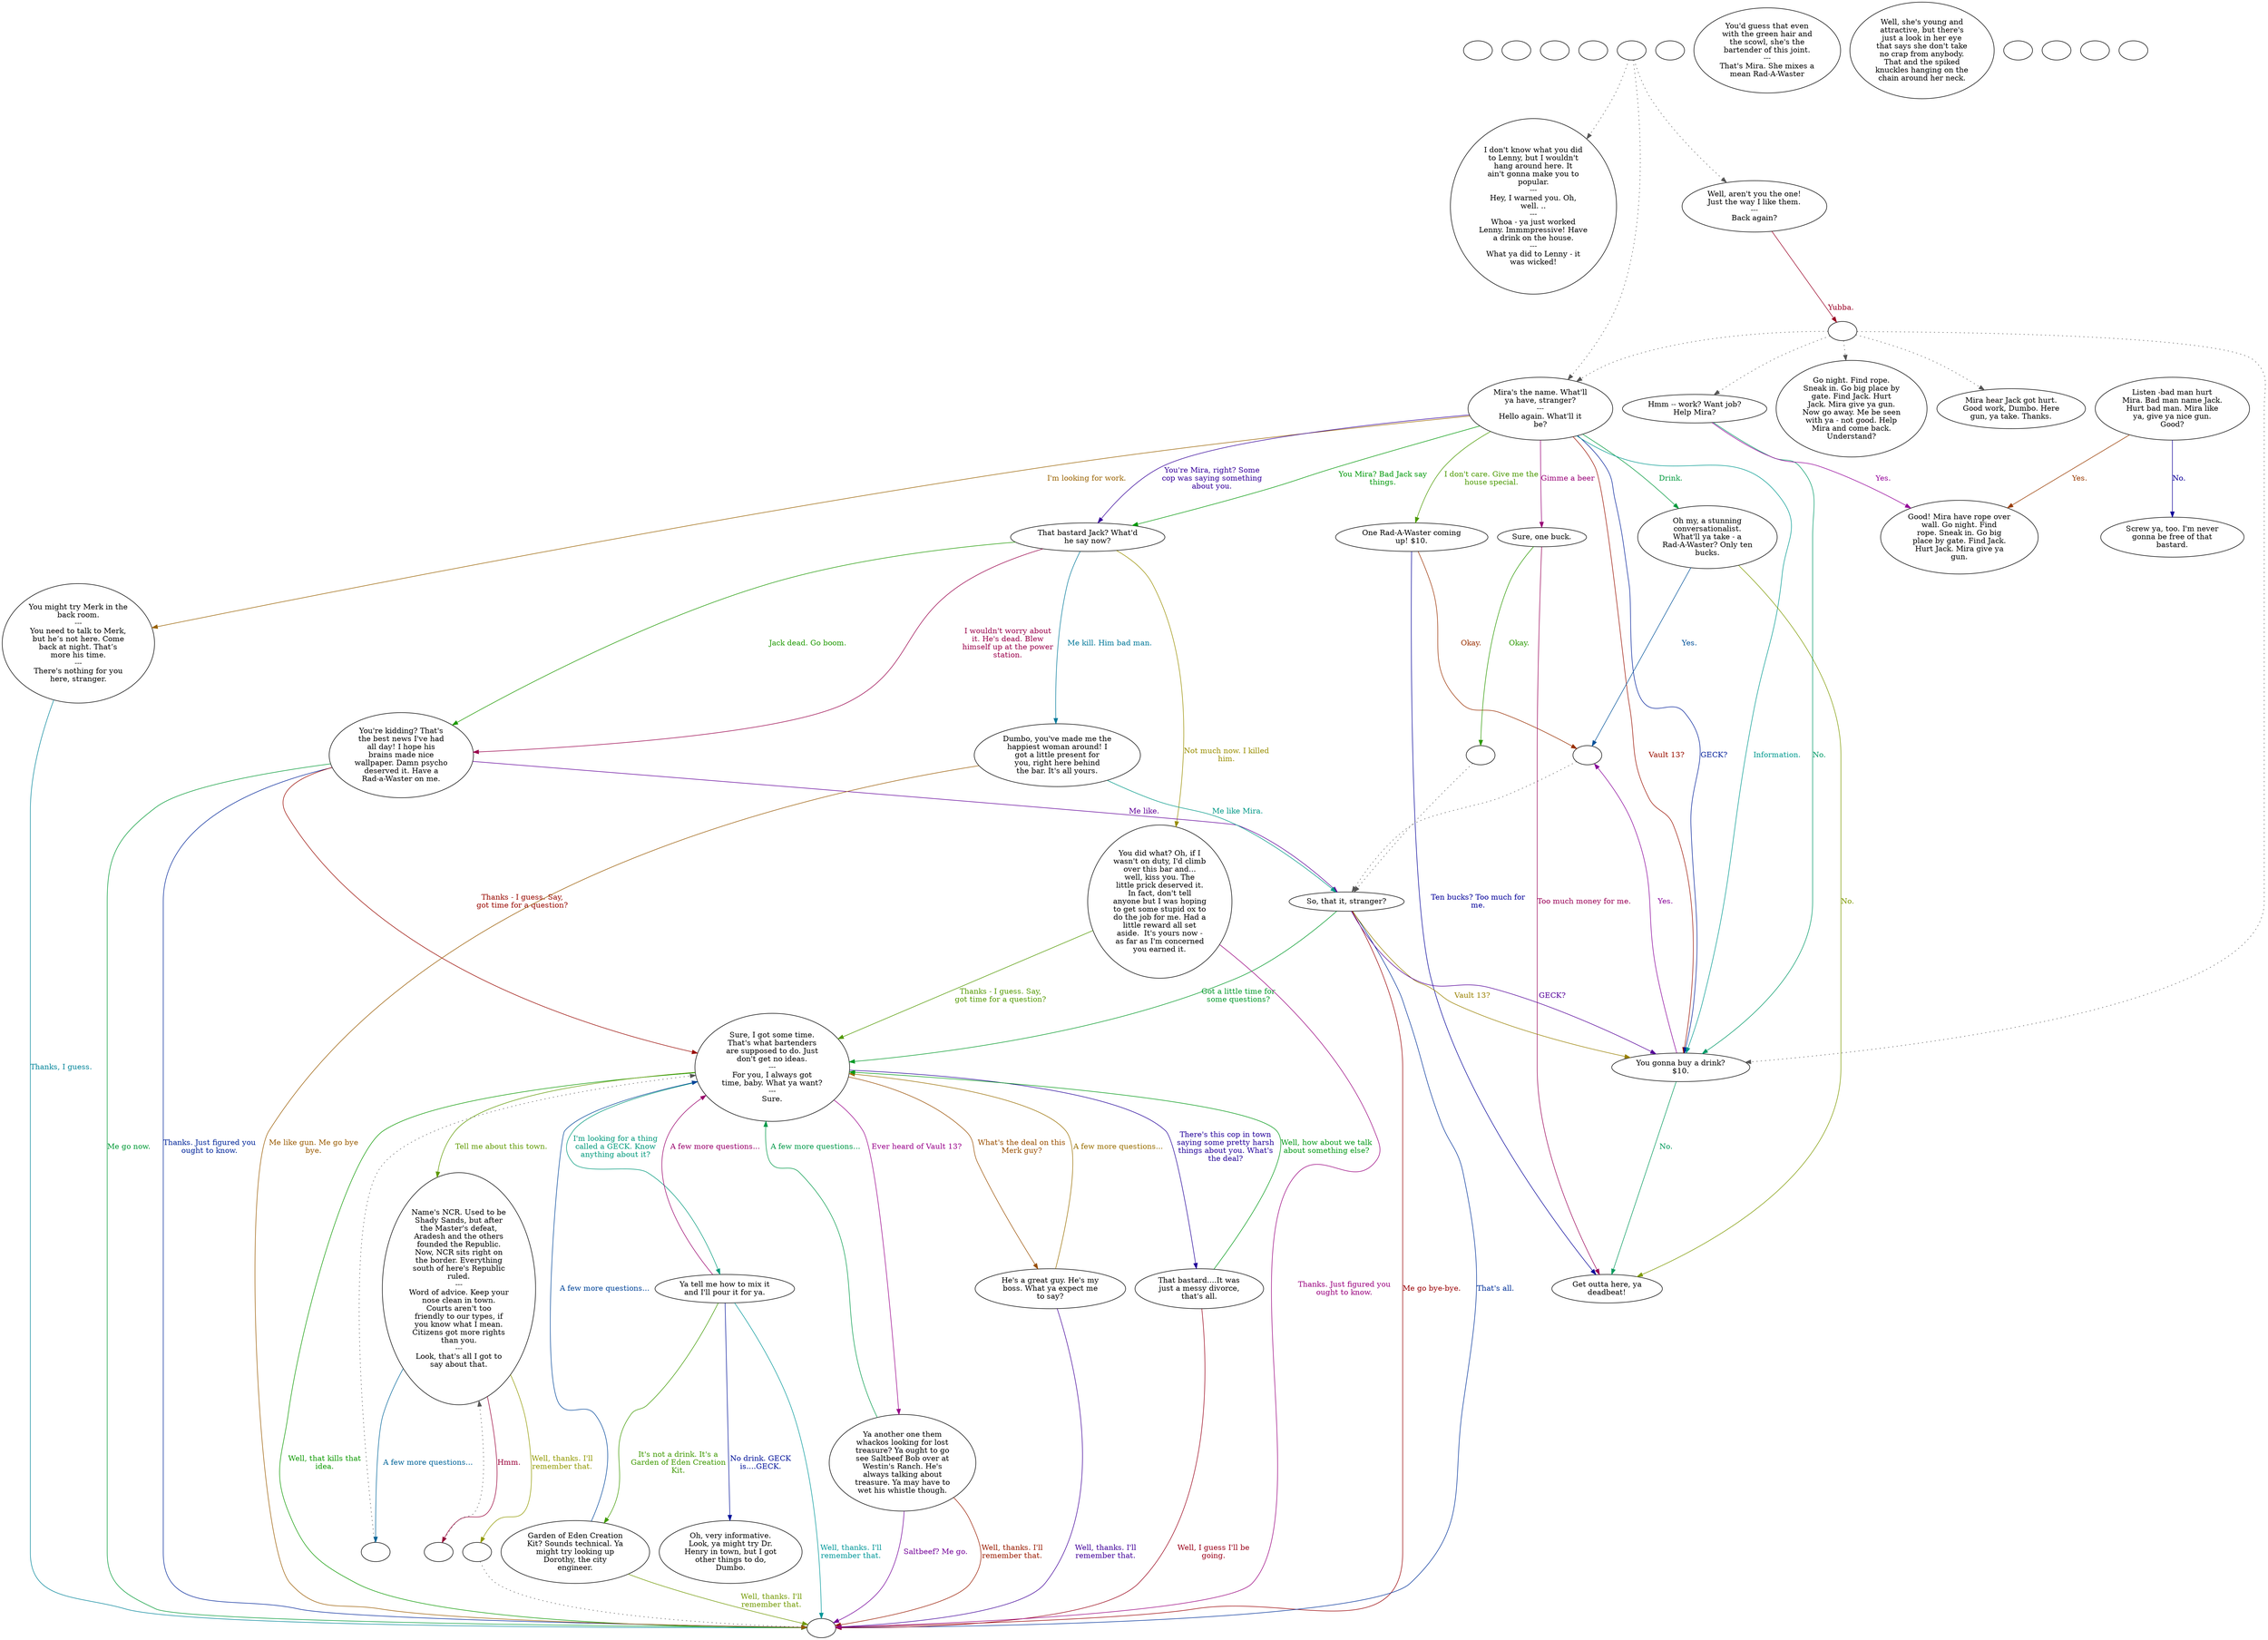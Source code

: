 digraph scmira {
  "checkPartyMembersNearDoor" [style=filled       fillcolor="#FFFFFF"       color="#000000"]
  "checkPartyMembersNearDoor" [label=""]
  "start" [style=filled       fillcolor="#FFFFFF"       color="#000000"]
  "start" [label=""]
  "critter_p_proc" [style=filled       fillcolor="#FFFFFF"       color="#000000"]
  "critter_p_proc" [label=""]
  "pickup_p_proc" [style=filled       fillcolor="#FFFFFF"       color="#000000"]
  "pickup_p_proc" [label=""]
  "talk_p_proc" [style=filled       fillcolor="#FFFFFF"       color="#000000"]
  "talk_p_proc" -> "Node003" [style=dotted color="#555555"]
  "talk_p_proc" -> "Node002" [style=dotted color="#555555"]
  "talk_p_proc" -> "Node001" [style=dotted color="#555555"]
  "talk_p_proc" [label=""]
  "destroy_p_proc" [style=filled       fillcolor="#FFFFFF"       color="#000000"]
  "destroy_p_proc" [label=""]
  "look_at_p_proc" [style=filled       fillcolor="#FFFFFF"       color="#000000"]
  "look_at_p_proc" [label="You'd guess that even\nwith the green hair and\nthe scowl, she's the\nbartender of this joint.\n---\nThat's Mira. She mixes a\nmean Rad-A-Waster"]
  "description_p_proc" [style=filled       fillcolor="#FFFFFF"       color="#000000"]
  "description_p_proc" [label="Well, she's young and\nattractive, but there's\njust a look in her eye\nthat says she don't take\nno crap from anybody.\nThat and the spiked\nknuckles hanging on the\nchain around her neck."]
  "use_skill_on_p_proc" [style=filled       fillcolor="#FFFFFF"       color="#000000"]
  "use_skill_on_p_proc" [label=""]
  "damage_p_proc" [style=filled       fillcolor="#FFFFFF"       color="#000000"]
  "damage_p_proc" [label=""]
  "map_enter_p_proc" [style=filled       fillcolor="#FFFFFF"       color="#000000"]
  "map_enter_p_proc" [label=""]
  "Node998" [style=filled       fillcolor="#FFFFFF"       color="#000000"]
  "Node998" [label=""]
  "Node999" [style=filled       fillcolor="#FFFFFF"       color="#000000"]
  "Node999" [label=""]
  "Node001" [style=filled       fillcolor="#FFFFFF"       color="#000000"]
  "Node001" [label="Mira's the name. What'll\nya have, stranger?\n---\nHello again. What'll it\nbe?"]
  "Node001" -> "Node004" [label="Drink." color="#00993C" fontcolor="#00993C"]
  "Node001" -> "Node005" [label="Vault 13?" color="#990F00" fontcolor="#990F00"]
  "Node001" -> "Node005" [label="GECK?" color="#001E99" fontcolor="#001E99"]
  "Node001" -> "Node006" [label="I don't care. Give me the\nhouse special." color="#4A9900" fontcolor="#4A9900"]
  "Node001" -> "Node007" [label="Gimme a beer" color="#990077" fontcolor="#990077"]
  "Node001" -> "Node005" [label="Information." color="#00998F" fontcolor="#00998F"]
  "Node001" -> "Node008" [label="I'm looking for work." color="#996200" fontcolor="#996200"]
  "Node001" -> "Node025" [label="You're Mira, right? Some\ncop was saying something\nabout you." color="#350099" fontcolor="#350099"]
  "Node001" -> "Node025" [label="You Mira? Bad Jack say\nthings." color="#009909" fontcolor="#009909"]
  "Node002" [style=filled       fillcolor="#FFFFFF"       color="#000000"]
  "Node002" [label="Well, aren't you the one!\nJust the way I like them.\n---\nBack again?"]
  "Node002" -> "NodeCheck" [label="Yubba." color="#990024" fontcolor="#990024"]
  "Node003" [style=filled       fillcolor="#FFFFFF"       color="#000000"]
  "Node003" [label="I don't know what you did\nto Lenny, but I wouldn't\nhang around here. It\nain't gonna make you to\npopular.\n---\nHey, I warned you. Oh,\nwell. ..\n---\nWhoa - ya just worked\nLenny. Immmpressive! Have\na drink on the house.\n---\nWhat ya did to Lenny - it\nwas wicked!"]
  "Node004" [style=filled       fillcolor="#FFFFFF"       color="#000000"]
  "Node004" [label="Oh my, a stunning\nconversationalist.\nWhat'll ya take - a\nRad-A-Waster? Only ten\nbucks."]
  "Node004" -> "Node9a" [label="Yes." color="#005199" fontcolor="#005199"]
  "Node004" -> "Node010" [label="No." color="#7D9900" fontcolor="#7D9900"]
  "Node005" [style=filled       fillcolor="#FFFFFF"       color="#000000"]
  "Node005" [label="You gonna buy a drink?\n$10."]
  "Node005" -> "Node9a" [label="Yes." color="#880099" fontcolor="#880099"]
  "Node005" -> "Node010" [label="No." color="#00995B" fontcolor="#00995B"]
  "Node006" [style=filled       fillcolor="#FFFFFF"       color="#000000"]
  "Node006" [label="One Rad-A-Waster coming\nup! $10."]
  "Node006" -> "Node9a" [label="Okay." color="#992F00" fontcolor="#992F00"]
  "Node006" -> "Node010" [label="Ten bucks? Too much for\nme." color="#020099" fontcolor="#020099"]
  "Node007" [style=filled       fillcolor="#FFFFFF"       color="#000000"]
  "Node007" [label="Sure, one buck."]
  "Node007" -> "Node9b" [label="Okay." color="#2B9900" fontcolor="#2B9900"]
  "Node007" -> "Node010" [label="Too much money for me." color="#990057" fontcolor="#990057"]
  "Node008" [style=filled       fillcolor="#FFFFFF"       color="#000000"]
  "Node008" [label="You might try Merk in the\nback room.\n---\nYou need to talk to Merk,\nbut he’s not here. Come\nback at night. That’s\nmore his time.\n---\nThere's nothing for you\nhere, stranger."]
  "Node008" -> "Node999" [label="Thanks, I guess." color="#008499" fontcolor="#008499"]
  "Node009" [style=filled       fillcolor="#FFFFFF"       color="#000000"]
  "Node009" [label="So, that it, stranger?"]
  "Node009" -> "Node005" [label="Vault 13?" color="#998100" fontcolor="#998100"]
  "Node009" -> "Node005" [label="GECK?" color="#550099" fontcolor="#550099"]
  "Node009" -> "Node011" [label="Got a little time for\nsome questions?" color="#009928" fontcolor="#009928"]
  "Node009" -> "Node999" [label="Me go bye-bye." color="#990004" fontcolor="#990004"]
  "Node009" -> "Node999" [label="That's all." color="#003199" fontcolor="#003199"]
  "Node010" [style=filled       fillcolor="#FFFFFF"       color="#000000"]
  "Node010" [label="Get outta here, ya\ndeadbeat!"]
  "Node011" [style=filled       fillcolor="#FFFFFF"       color="#000000"]
  "Node011" [label="Sure, I got some time.\nThat's what bartenders\nare supposed to do. Just\ndon't get no ideas.\n---\nFor you, I always got\ntime, baby. What ya want?\n---\nSure."]
  "Node011" -> "Node012" [label="Tell me about this town." color="#5E9900" fontcolor="#5E9900"]
  "Node011" -> "Node013" [label="Ever heard of Vault 13?" color="#99008A" fontcolor="#99008A"]
  "Node011" -> "Node014" [label="I'm looking for a thing\ncalled a GECK. Know\nanything about it?" color="#00997B" fontcolor="#00997B"]
  "Node011" -> "Node015" [label="What's the deal on this\nMerk guy?" color="#994E00" fontcolor="#994E00"]
  "Node011" -> "Node016" [label="There's this cop in town\nsaying some pretty harsh\nthings about you. What's\nthe deal?" color="#220099" fontcolor="#220099"]
  "Node011" -> "Node999" [label="Well, that kills that\nidea." color="#0B9900" fontcolor="#0B9900"]
  "Node012" [style=filled       fillcolor="#FFFFFF"       color="#000000"]
  "Node012" [label="Name's NCR. Used to be\nShady Sands, but after\nthe Master's defeat,\nAradesh and the others\nfounded the Republic.\nNow, NCR sits right on\nthe border. Everything\nsouth of here's Republic\nruled.\n---\nWord of advice. Keep your\nnose clean in town.\nCourts aren't too\nfriendly to our types, if\nyou know what I mean.\nCitizens got more rights\nthan you.\n---\nLook, that's all I got to\nsay about that."]
  "Node012" -> "Node12Rep" [label="Hmm." color="#990038" fontcolor="#990038"]
  "Node012" -> "Node011a" [label="A few more questions..." color="#006499" fontcolor="#006499"]
  "Node012" -> "Node999a" [label="Well, thanks. I'll\nremember that." color="#919900" fontcolor="#919900"]
  "Node013" [style=filled       fillcolor="#FFFFFF"       color="#000000"]
  "Node013" [label="Ya another one them\nwhackos looking for lost\ntreasure? Ya ought to go\nsee Saltbeef Bob over at\nWestin's Ranch. He's\nalways talking about\ntreasure. Ya may have to\nwet his whistle though."]
  "Node013" -> "Node999" [label="Saltbeef? Me go." color="#740099" fontcolor="#740099"]
  "Node013" -> "Node011" [label="A few more questions..." color="#009948" fontcolor="#009948"]
  "Node013" -> "Node999" [label="Well, thanks. I'll\nremember that." color="#991B00" fontcolor="#991B00"]
  "Node014" [style=filled       fillcolor="#FFFFFF"       color="#000000"]
  "Node014" [label="Ya tell me how to mix it\nand I'll pour it for ya."]
  "Node014" -> "Node017" [label="No drink. GECK\nis....GECK." color="#001199" fontcolor="#001199"]
  "Node014" -> "Node018" [label="It's not a drink. It's a\nGarden of Eden Creation\nKit." color="#3E9900" fontcolor="#3E9900"]
  "Node014" -> "Node011" [label="A few more questions..." color="#99006B" fontcolor="#99006B"]
  "Node014" -> "Node999" [label="Well, thanks. I'll\nremember that." color="#009799" fontcolor="#009799"]
  "Node015" [style=filled       fillcolor="#FFFFFF"       color="#000000"]
  "Node015" [label="He's a great guy. He's my\nboss. What ya expect me\nto say?"]
  "Node015" -> "Node011" [label="A few more questions..." color="#996E00" fontcolor="#996E00"]
  "Node015" -> "Node999" [label="Well, thanks. I'll\nremember that." color="#410099" fontcolor="#410099"]
  "Node016" [style=filled       fillcolor="#FFFFFF"       color="#000000"]
  "Node016" [label="That bastard....It was\njust a messy divorce,\nthat's all."]
  "Node016" -> "Node011" [label="Well, how about we talk\nabout something else?" color="#009915" fontcolor="#009915"]
  "Node016" -> "Node999" [label="Well, I guess I'll be\ngoing." color="#990018" fontcolor="#990018"]
  "Node017" [style=filled       fillcolor="#FFFFFF"       color="#000000"]
  "Node017" [label="Oh, very informative.\nLook, ya might try Dr.\nHenry in town, but I got\nother things to do,\nDumbo."]
  "Node018" [style=filled       fillcolor="#FFFFFF"       color="#000000"]
  "Node018" [label="Garden of Eden Creation\nKit? Sounds technical. Ya\nmight try looking up\nDorothy, the city\nengineer."]
  "Node018" -> "Node011" [label="A few more questions..." color="#004599" fontcolor="#004599"]
  "Node018" -> "Node999" [label="Well, thanks. I'll\nremember that." color="#719900" fontcolor="#719900"]
  "Node019" [style=filled       fillcolor="#FFFFFF"       color="#000000"]
  "Node019" [label="Hmm -- work? Want job?\nHelp Mira?"]
  "Node019" -> "Node021" [label="Yes." color="#940099" fontcolor="#940099"]
  "Node019" -> "Node005" [label="No." color="#009967" fontcolor="#009967"]
  "Node020" [style=filled       fillcolor="#FFFFFF"       color="#000000"]
  "Node020" [label="Listen -bad man hurt\nMira. Bad man name Jack.\nHurt bad man. Mira like\nya, give ya nice gun.\nGood?"]
  "Node020" -> "Node021" [label="Yes." color="#993B00" fontcolor="#993B00"]
  "Node020" -> "Node024" [label="No." color="#0E0099" fontcolor="#0E0099"]
  "Node021" [style=filled       fillcolor="#FFFFFF"       color="#000000"]
  "Node021" [label="Good! Mira have rope over\nwall. Go night. Find\nrope. Sneak in. Go big\nplace by gate. Find Jack.\nHurt Jack. Mira give ya\ngun."]
  "Node022" [style=filled       fillcolor="#FFFFFF"       color="#000000"]
  "Node022" [label="Go night. Find rope.\nSneak in. Go big place by\ngate. Find Jack. Hurt\nJack. Mira give ya gun.\nNow go away. Me be seen\nwith ya - not good. Help\nMira and come back.\nUnderstand?"]
  "Node023" [style=filled       fillcolor="#FFFFFF"       color="#000000"]
  "Node023" [label="Mira hear Jack got hurt.\nGood work, Dumbo. Here\ngun, ya take. Thanks."]
  "Node024" [style=filled       fillcolor="#FFFFFF"       color="#000000"]
  "Node024" [label="Screw ya, too. I'm never\ngonna be free of that\nbastard."]
  "Node025" [style=filled       fillcolor="#FFFFFF"       color="#000000"]
  "Node025" [label="That bastard Jack? What'd\nhe say now?"]
  "Node025" -> "Node026" [label="Jack dead. Go boom." color="#1E9900" fontcolor="#1E9900"]
  "Node025" -> "Node026" [label="I wouldn't worry about\nit. He's dead. Blew\nhimself up at the power\nstation." color="#99004B" fontcolor="#99004B"]
  "Node025" -> "Node028" [label="Me kill. Him bad man." color="#007899" fontcolor="#007899"]
  "Node025" -> "Node027" [label="Not much now. I killed\nhim." color="#998E00" fontcolor="#998E00"]
  "Node026" [style=filled       fillcolor="#FFFFFF"       color="#000000"]
  "Node026" [label="You're kidding? That's\nthe best news I've had\nall day! I hope his\nbrains made nice\nwallpaper. Damn psycho\ndeserved it. Have a\nRad-a-Waster on me."]
  "Node026" -> "Node009" [label="Me like." color="#610099" fontcolor="#610099"]
  "Node026" -> "Node999" [label="Me go now." color="#009934" fontcolor="#009934"]
  "Node026" -> "Node011" [label="Thanks - I guess. Say,\ngot time for a question?" color="#990800" fontcolor="#990800"]
  "Node026" -> "Node999" [label="Thanks. Just figured you\nought to know." color="#002599" fontcolor="#002599"]
  "Node027" [style=filled       fillcolor="#FFFFFF"       color="#000000"]
  "Node027" [label="You did what? Oh, if I\nwasn't on duty, I'd climb\nover this bar and...\nwell, kiss you. The\nlittle prick deserved it.\nIn fact, don't tell\nanyone but I was hoping\nto get some stupid ox to\ndo the job for me. Had a\nlittle reward all set\naside.  It's yours now -\nas far as I'm concerned\nyou earned it."]
  "Node027" -> "Node011" [label="Thanks - I guess. Say,\ngot time for a question?" color="#529900" fontcolor="#529900"]
  "Node027" -> "Node999" [label="Thanks. Just figured you\nought to know." color="#99007E" fontcolor="#99007E"]
  "Node028" [style=filled       fillcolor="#FFFFFF"       color="#000000"]
  "Node028" [label="Dumbo, you've made me the\nhappiest woman around! I\ngot a little present for\nyou, right here behind\nthe bar. It's all yours."]
  "Node028" -> "Node009" [label="Me like Mira." color="#009987" fontcolor="#009987"]
  "Node028" -> "Node999" [label="Me like gun. Me go bye\nbye." color="#995A00" fontcolor="#995A00"]
  "NodeCheck" [style=filled       fillcolor="#FFFFFF"       color="#000000"]
  "NodeCheck" -> "Node022" [style=dotted color="#555555"]
  "NodeCheck" -> "Node023" [style=dotted color="#555555"]
  "NodeCheck" -> "Node005" [style=dotted color="#555555"]
  "NodeCheck" -> "Node001" [style=dotted color="#555555"]
  "NodeCheck" -> "Node019" [style=dotted color="#555555"]
  "NodeCheck" [label=""]
  "Node9a" [style=filled       fillcolor="#FFFFFF"       color="#000000"]
  "Node9a" -> "Node009" [style=dotted color="#555555"]
  "Node9a" [label=""]
  "Node9b" [style=filled       fillcolor="#FFFFFF"       color="#000000"]
  "Node9b" -> "Node009" [style=dotted color="#555555"]
  "Node9b" [label=""]
  "Node12Rep" [style=filled       fillcolor="#FFFFFF"       color="#000000"]
  "Node12Rep" -> "Node012" [style=dotted color="#555555"]
  "Node12Rep" [label=""]
  "Node011a" [style=filled       fillcolor="#FFFFFF"       color="#000000"]
  "Node011a" -> "Node011" [style=dotted color="#555555"]
  "Node011a" [label=""]
  "Node999a" [style=filled       fillcolor="#FFFFFF"       color="#000000"]
  "Node999a" -> "Node999" [style=dotted color="#555555"]
  "Node999a" [label=""]
}